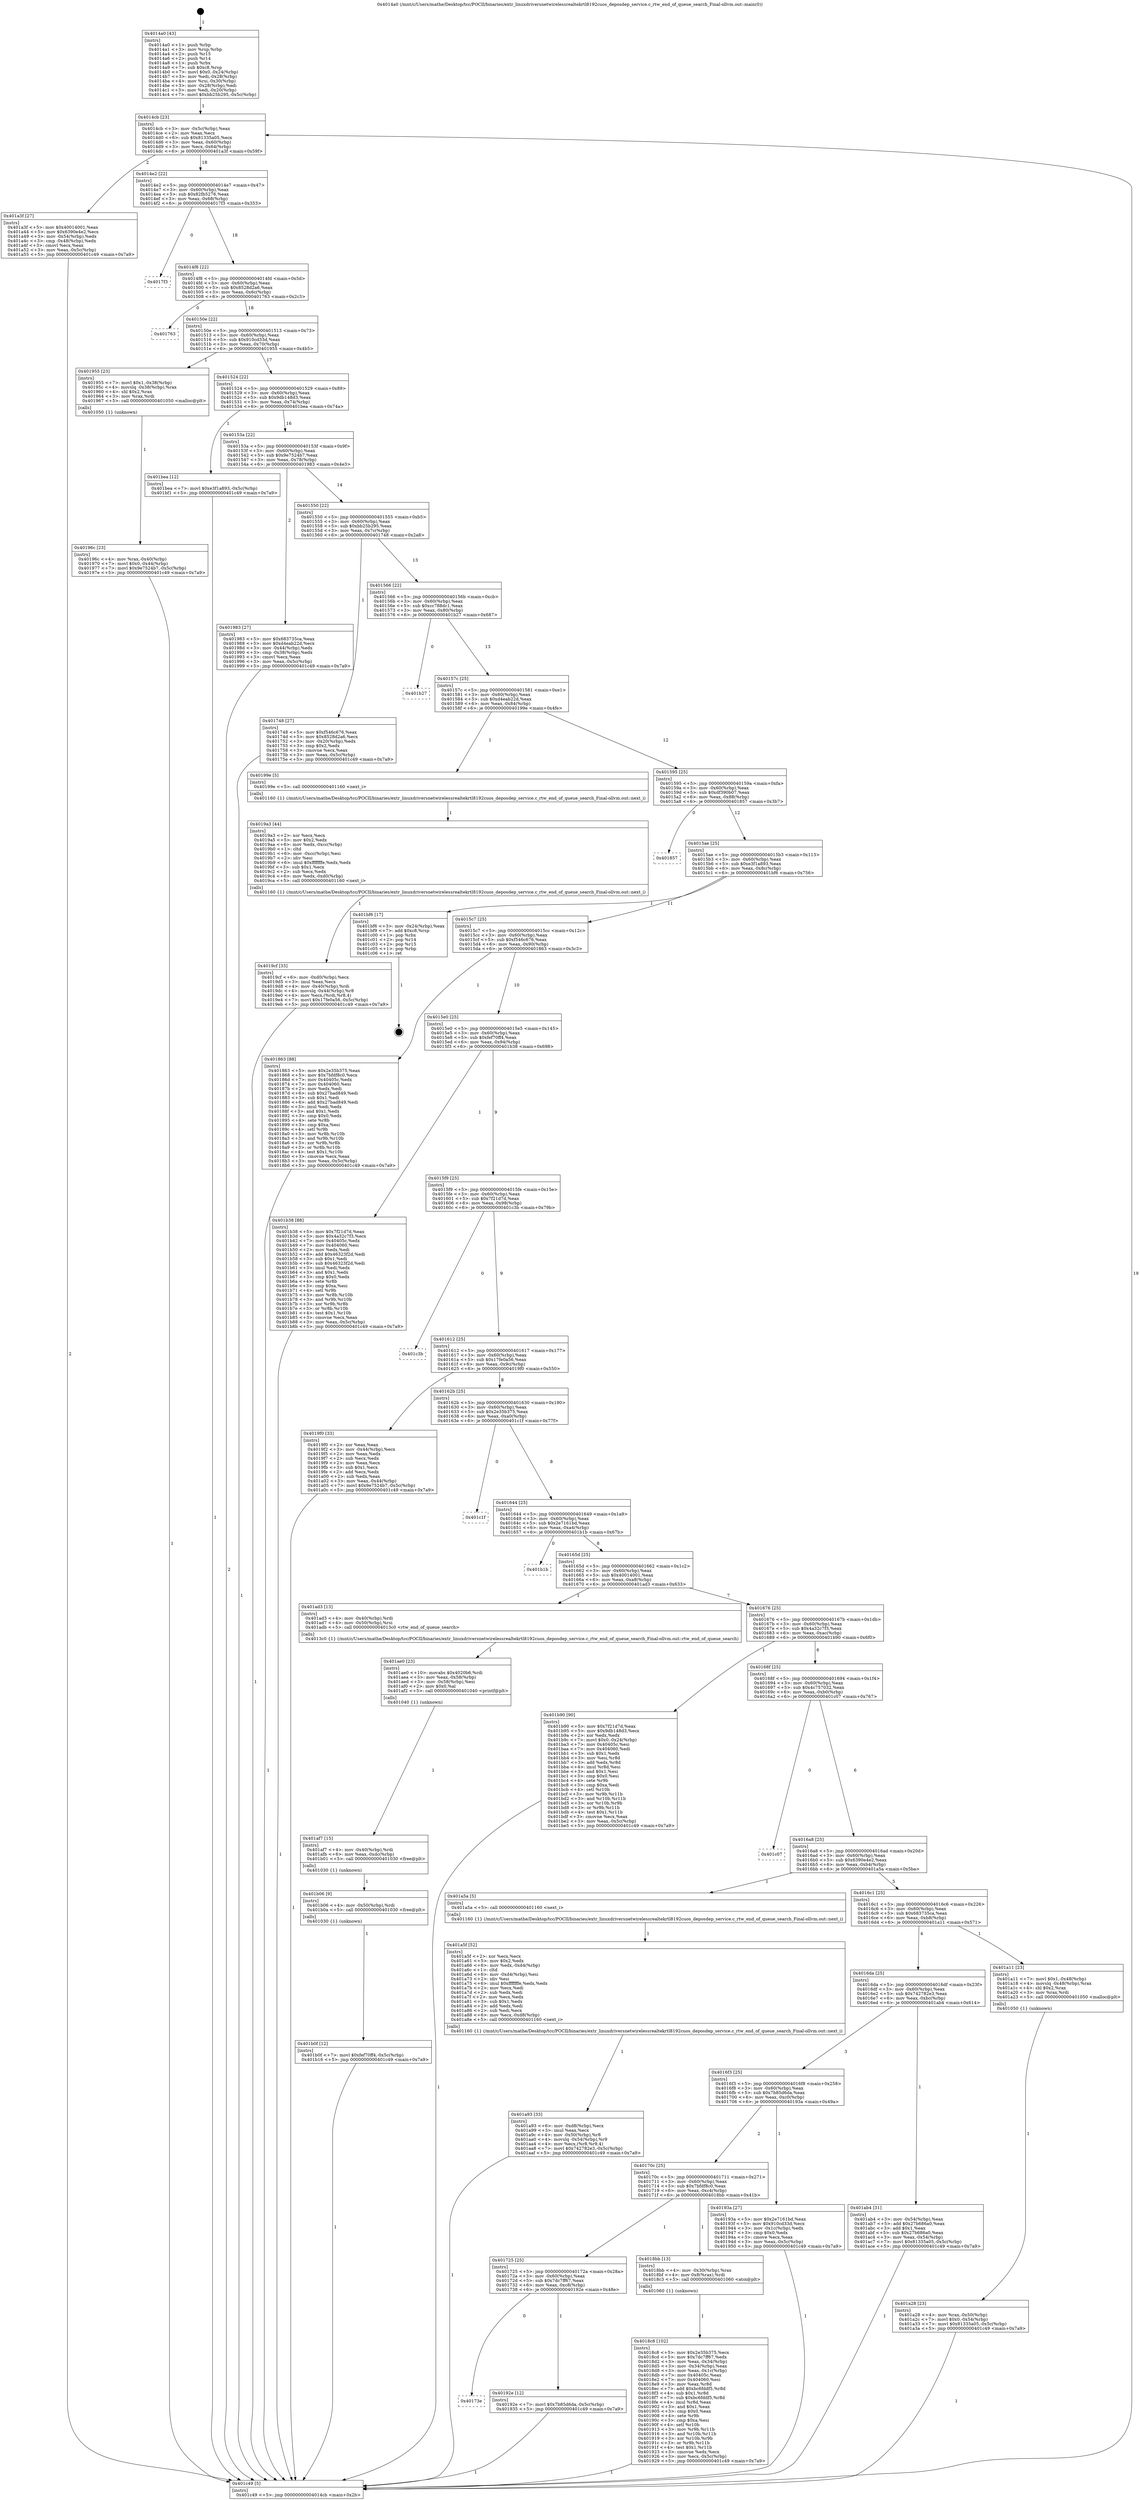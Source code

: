 digraph "0x4014a0" {
  label = "0x4014a0 (/mnt/c/Users/mathe/Desktop/tcc/POCII/binaries/extr_linuxdriversnetwirelessrealtekrtl8192cuos_deposdep_service.c_rtw_end_of_queue_search_Final-ollvm.out::main(0))"
  labelloc = "t"
  node[shape=record]

  Entry [label="",width=0.3,height=0.3,shape=circle,fillcolor=black,style=filled]
  "0x4014cb" [label="{
     0x4014cb [23]\l
     | [instrs]\l
     &nbsp;&nbsp;0x4014cb \<+3\>: mov -0x5c(%rbp),%eax\l
     &nbsp;&nbsp;0x4014ce \<+2\>: mov %eax,%ecx\l
     &nbsp;&nbsp;0x4014d0 \<+6\>: sub $0x81335a05,%ecx\l
     &nbsp;&nbsp;0x4014d6 \<+3\>: mov %eax,-0x60(%rbp)\l
     &nbsp;&nbsp;0x4014d9 \<+3\>: mov %ecx,-0x64(%rbp)\l
     &nbsp;&nbsp;0x4014dc \<+6\>: je 0000000000401a3f \<main+0x59f\>\l
  }"]
  "0x401a3f" [label="{
     0x401a3f [27]\l
     | [instrs]\l
     &nbsp;&nbsp;0x401a3f \<+5\>: mov $0x40014001,%eax\l
     &nbsp;&nbsp;0x401a44 \<+5\>: mov $0x6390e4e2,%ecx\l
     &nbsp;&nbsp;0x401a49 \<+3\>: mov -0x54(%rbp),%edx\l
     &nbsp;&nbsp;0x401a4c \<+3\>: cmp -0x48(%rbp),%edx\l
     &nbsp;&nbsp;0x401a4f \<+3\>: cmovl %ecx,%eax\l
     &nbsp;&nbsp;0x401a52 \<+3\>: mov %eax,-0x5c(%rbp)\l
     &nbsp;&nbsp;0x401a55 \<+5\>: jmp 0000000000401c49 \<main+0x7a9\>\l
  }"]
  "0x4014e2" [label="{
     0x4014e2 [22]\l
     | [instrs]\l
     &nbsp;&nbsp;0x4014e2 \<+5\>: jmp 00000000004014e7 \<main+0x47\>\l
     &nbsp;&nbsp;0x4014e7 \<+3\>: mov -0x60(%rbp),%eax\l
     &nbsp;&nbsp;0x4014ea \<+5\>: sub $0x82fb5276,%eax\l
     &nbsp;&nbsp;0x4014ef \<+3\>: mov %eax,-0x68(%rbp)\l
     &nbsp;&nbsp;0x4014f2 \<+6\>: je 00000000004017f3 \<main+0x353\>\l
  }"]
  Exit [label="",width=0.3,height=0.3,shape=circle,fillcolor=black,style=filled,peripheries=2]
  "0x4017f3" [label="{
     0x4017f3\l
  }", style=dashed]
  "0x4014f8" [label="{
     0x4014f8 [22]\l
     | [instrs]\l
     &nbsp;&nbsp;0x4014f8 \<+5\>: jmp 00000000004014fd \<main+0x5d\>\l
     &nbsp;&nbsp;0x4014fd \<+3\>: mov -0x60(%rbp),%eax\l
     &nbsp;&nbsp;0x401500 \<+5\>: sub $0x8528d2a6,%eax\l
     &nbsp;&nbsp;0x401505 \<+3\>: mov %eax,-0x6c(%rbp)\l
     &nbsp;&nbsp;0x401508 \<+6\>: je 0000000000401763 \<main+0x2c3\>\l
  }"]
  "0x401b0f" [label="{
     0x401b0f [12]\l
     | [instrs]\l
     &nbsp;&nbsp;0x401b0f \<+7\>: movl $0xfef70ff4,-0x5c(%rbp)\l
     &nbsp;&nbsp;0x401b16 \<+5\>: jmp 0000000000401c49 \<main+0x7a9\>\l
  }"]
  "0x401763" [label="{
     0x401763\l
  }", style=dashed]
  "0x40150e" [label="{
     0x40150e [22]\l
     | [instrs]\l
     &nbsp;&nbsp;0x40150e \<+5\>: jmp 0000000000401513 \<main+0x73\>\l
     &nbsp;&nbsp;0x401513 \<+3\>: mov -0x60(%rbp),%eax\l
     &nbsp;&nbsp;0x401516 \<+5\>: sub $0x910cd33d,%eax\l
     &nbsp;&nbsp;0x40151b \<+3\>: mov %eax,-0x70(%rbp)\l
     &nbsp;&nbsp;0x40151e \<+6\>: je 0000000000401955 \<main+0x4b5\>\l
  }"]
  "0x401b06" [label="{
     0x401b06 [9]\l
     | [instrs]\l
     &nbsp;&nbsp;0x401b06 \<+4\>: mov -0x50(%rbp),%rdi\l
     &nbsp;&nbsp;0x401b0a \<+5\>: call 0000000000401030 \<free@plt\>\l
     | [calls]\l
     &nbsp;&nbsp;0x401030 \{1\} (unknown)\l
  }"]
  "0x401955" [label="{
     0x401955 [23]\l
     | [instrs]\l
     &nbsp;&nbsp;0x401955 \<+7\>: movl $0x1,-0x38(%rbp)\l
     &nbsp;&nbsp;0x40195c \<+4\>: movslq -0x38(%rbp),%rax\l
     &nbsp;&nbsp;0x401960 \<+4\>: shl $0x2,%rax\l
     &nbsp;&nbsp;0x401964 \<+3\>: mov %rax,%rdi\l
     &nbsp;&nbsp;0x401967 \<+5\>: call 0000000000401050 \<malloc@plt\>\l
     | [calls]\l
     &nbsp;&nbsp;0x401050 \{1\} (unknown)\l
  }"]
  "0x401524" [label="{
     0x401524 [22]\l
     | [instrs]\l
     &nbsp;&nbsp;0x401524 \<+5\>: jmp 0000000000401529 \<main+0x89\>\l
     &nbsp;&nbsp;0x401529 \<+3\>: mov -0x60(%rbp),%eax\l
     &nbsp;&nbsp;0x40152c \<+5\>: sub $0x9db148d3,%eax\l
     &nbsp;&nbsp;0x401531 \<+3\>: mov %eax,-0x74(%rbp)\l
     &nbsp;&nbsp;0x401534 \<+6\>: je 0000000000401bea \<main+0x74a\>\l
  }"]
  "0x401af7" [label="{
     0x401af7 [15]\l
     | [instrs]\l
     &nbsp;&nbsp;0x401af7 \<+4\>: mov -0x40(%rbp),%rdi\l
     &nbsp;&nbsp;0x401afb \<+6\>: mov %eax,-0xdc(%rbp)\l
     &nbsp;&nbsp;0x401b01 \<+5\>: call 0000000000401030 \<free@plt\>\l
     | [calls]\l
     &nbsp;&nbsp;0x401030 \{1\} (unknown)\l
  }"]
  "0x401bea" [label="{
     0x401bea [12]\l
     | [instrs]\l
     &nbsp;&nbsp;0x401bea \<+7\>: movl $0xe3f1a893,-0x5c(%rbp)\l
     &nbsp;&nbsp;0x401bf1 \<+5\>: jmp 0000000000401c49 \<main+0x7a9\>\l
  }"]
  "0x40153a" [label="{
     0x40153a [22]\l
     | [instrs]\l
     &nbsp;&nbsp;0x40153a \<+5\>: jmp 000000000040153f \<main+0x9f\>\l
     &nbsp;&nbsp;0x40153f \<+3\>: mov -0x60(%rbp),%eax\l
     &nbsp;&nbsp;0x401542 \<+5\>: sub $0x9e7524b7,%eax\l
     &nbsp;&nbsp;0x401547 \<+3\>: mov %eax,-0x78(%rbp)\l
     &nbsp;&nbsp;0x40154a \<+6\>: je 0000000000401983 \<main+0x4e3\>\l
  }"]
  "0x401ae0" [label="{
     0x401ae0 [23]\l
     | [instrs]\l
     &nbsp;&nbsp;0x401ae0 \<+10\>: movabs $0x4020b6,%rdi\l
     &nbsp;&nbsp;0x401aea \<+3\>: mov %eax,-0x58(%rbp)\l
     &nbsp;&nbsp;0x401aed \<+3\>: mov -0x58(%rbp),%esi\l
     &nbsp;&nbsp;0x401af0 \<+2\>: mov $0x0,%al\l
     &nbsp;&nbsp;0x401af2 \<+5\>: call 0000000000401040 \<printf@plt\>\l
     | [calls]\l
     &nbsp;&nbsp;0x401040 \{1\} (unknown)\l
  }"]
  "0x401983" [label="{
     0x401983 [27]\l
     | [instrs]\l
     &nbsp;&nbsp;0x401983 \<+5\>: mov $0x683735ca,%eax\l
     &nbsp;&nbsp;0x401988 \<+5\>: mov $0xd4eab22d,%ecx\l
     &nbsp;&nbsp;0x40198d \<+3\>: mov -0x44(%rbp),%edx\l
     &nbsp;&nbsp;0x401990 \<+3\>: cmp -0x38(%rbp),%edx\l
     &nbsp;&nbsp;0x401993 \<+3\>: cmovl %ecx,%eax\l
     &nbsp;&nbsp;0x401996 \<+3\>: mov %eax,-0x5c(%rbp)\l
     &nbsp;&nbsp;0x401999 \<+5\>: jmp 0000000000401c49 \<main+0x7a9\>\l
  }"]
  "0x401550" [label="{
     0x401550 [22]\l
     | [instrs]\l
     &nbsp;&nbsp;0x401550 \<+5\>: jmp 0000000000401555 \<main+0xb5\>\l
     &nbsp;&nbsp;0x401555 \<+3\>: mov -0x60(%rbp),%eax\l
     &nbsp;&nbsp;0x401558 \<+5\>: sub $0xbb25b295,%eax\l
     &nbsp;&nbsp;0x40155d \<+3\>: mov %eax,-0x7c(%rbp)\l
     &nbsp;&nbsp;0x401560 \<+6\>: je 0000000000401748 \<main+0x2a8\>\l
  }"]
  "0x401a93" [label="{
     0x401a93 [33]\l
     | [instrs]\l
     &nbsp;&nbsp;0x401a93 \<+6\>: mov -0xd8(%rbp),%ecx\l
     &nbsp;&nbsp;0x401a99 \<+3\>: imul %eax,%ecx\l
     &nbsp;&nbsp;0x401a9c \<+4\>: mov -0x50(%rbp),%r8\l
     &nbsp;&nbsp;0x401aa0 \<+4\>: movslq -0x54(%rbp),%r9\l
     &nbsp;&nbsp;0x401aa4 \<+4\>: mov %ecx,(%r8,%r9,4)\l
     &nbsp;&nbsp;0x401aa8 \<+7\>: movl $0x742782e3,-0x5c(%rbp)\l
     &nbsp;&nbsp;0x401aaf \<+5\>: jmp 0000000000401c49 \<main+0x7a9\>\l
  }"]
  "0x401748" [label="{
     0x401748 [27]\l
     | [instrs]\l
     &nbsp;&nbsp;0x401748 \<+5\>: mov $0xf546c676,%eax\l
     &nbsp;&nbsp;0x40174d \<+5\>: mov $0x8528d2a6,%ecx\l
     &nbsp;&nbsp;0x401752 \<+3\>: mov -0x20(%rbp),%edx\l
     &nbsp;&nbsp;0x401755 \<+3\>: cmp $0x2,%edx\l
     &nbsp;&nbsp;0x401758 \<+3\>: cmovne %ecx,%eax\l
     &nbsp;&nbsp;0x40175b \<+3\>: mov %eax,-0x5c(%rbp)\l
     &nbsp;&nbsp;0x40175e \<+5\>: jmp 0000000000401c49 \<main+0x7a9\>\l
  }"]
  "0x401566" [label="{
     0x401566 [22]\l
     | [instrs]\l
     &nbsp;&nbsp;0x401566 \<+5\>: jmp 000000000040156b \<main+0xcb\>\l
     &nbsp;&nbsp;0x40156b \<+3\>: mov -0x60(%rbp),%eax\l
     &nbsp;&nbsp;0x40156e \<+5\>: sub $0xcc788dc1,%eax\l
     &nbsp;&nbsp;0x401573 \<+3\>: mov %eax,-0x80(%rbp)\l
     &nbsp;&nbsp;0x401576 \<+6\>: je 0000000000401b27 \<main+0x687\>\l
  }"]
  "0x401c49" [label="{
     0x401c49 [5]\l
     | [instrs]\l
     &nbsp;&nbsp;0x401c49 \<+5\>: jmp 00000000004014cb \<main+0x2b\>\l
  }"]
  "0x4014a0" [label="{
     0x4014a0 [43]\l
     | [instrs]\l
     &nbsp;&nbsp;0x4014a0 \<+1\>: push %rbp\l
     &nbsp;&nbsp;0x4014a1 \<+3\>: mov %rsp,%rbp\l
     &nbsp;&nbsp;0x4014a4 \<+2\>: push %r15\l
     &nbsp;&nbsp;0x4014a6 \<+2\>: push %r14\l
     &nbsp;&nbsp;0x4014a8 \<+1\>: push %rbx\l
     &nbsp;&nbsp;0x4014a9 \<+7\>: sub $0xc8,%rsp\l
     &nbsp;&nbsp;0x4014b0 \<+7\>: movl $0x0,-0x24(%rbp)\l
     &nbsp;&nbsp;0x4014b7 \<+3\>: mov %edi,-0x28(%rbp)\l
     &nbsp;&nbsp;0x4014ba \<+4\>: mov %rsi,-0x30(%rbp)\l
     &nbsp;&nbsp;0x4014be \<+3\>: mov -0x28(%rbp),%edi\l
     &nbsp;&nbsp;0x4014c1 \<+3\>: mov %edi,-0x20(%rbp)\l
     &nbsp;&nbsp;0x4014c4 \<+7\>: movl $0xbb25b295,-0x5c(%rbp)\l
  }"]
  "0x401a5f" [label="{
     0x401a5f [52]\l
     | [instrs]\l
     &nbsp;&nbsp;0x401a5f \<+2\>: xor %ecx,%ecx\l
     &nbsp;&nbsp;0x401a61 \<+5\>: mov $0x2,%edx\l
     &nbsp;&nbsp;0x401a66 \<+6\>: mov %edx,-0xd4(%rbp)\l
     &nbsp;&nbsp;0x401a6c \<+1\>: cltd\l
     &nbsp;&nbsp;0x401a6d \<+6\>: mov -0xd4(%rbp),%esi\l
     &nbsp;&nbsp;0x401a73 \<+2\>: idiv %esi\l
     &nbsp;&nbsp;0x401a75 \<+6\>: imul $0xfffffffe,%edx,%edx\l
     &nbsp;&nbsp;0x401a7b \<+2\>: mov %ecx,%edi\l
     &nbsp;&nbsp;0x401a7d \<+2\>: sub %edx,%edi\l
     &nbsp;&nbsp;0x401a7f \<+2\>: mov %ecx,%edx\l
     &nbsp;&nbsp;0x401a81 \<+3\>: sub $0x1,%edx\l
     &nbsp;&nbsp;0x401a84 \<+2\>: add %edx,%edi\l
     &nbsp;&nbsp;0x401a86 \<+2\>: sub %edi,%ecx\l
     &nbsp;&nbsp;0x401a88 \<+6\>: mov %ecx,-0xd8(%rbp)\l
     &nbsp;&nbsp;0x401a8e \<+5\>: call 0000000000401160 \<next_i\>\l
     | [calls]\l
     &nbsp;&nbsp;0x401160 \{1\} (/mnt/c/Users/mathe/Desktop/tcc/POCII/binaries/extr_linuxdriversnetwirelessrealtekrtl8192cuos_deposdep_service.c_rtw_end_of_queue_search_Final-ollvm.out::next_i)\l
  }"]
  "0x401b27" [label="{
     0x401b27\l
  }", style=dashed]
  "0x40157c" [label="{
     0x40157c [25]\l
     | [instrs]\l
     &nbsp;&nbsp;0x40157c \<+5\>: jmp 0000000000401581 \<main+0xe1\>\l
     &nbsp;&nbsp;0x401581 \<+3\>: mov -0x60(%rbp),%eax\l
     &nbsp;&nbsp;0x401584 \<+5\>: sub $0xd4eab22d,%eax\l
     &nbsp;&nbsp;0x401589 \<+6\>: mov %eax,-0x84(%rbp)\l
     &nbsp;&nbsp;0x40158f \<+6\>: je 000000000040199e \<main+0x4fe\>\l
  }"]
  "0x401a28" [label="{
     0x401a28 [23]\l
     | [instrs]\l
     &nbsp;&nbsp;0x401a28 \<+4\>: mov %rax,-0x50(%rbp)\l
     &nbsp;&nbsp;0x401a2c \<+7\>: movl $0x0,-0x54(%rbp)\l
     &nbsp;&nbsp;0x401a33 \<+7\>: movl $0x81335a05,-0x5c(%rbp)\l
     &nbsp;&nbsp;0x401a3a \<+5\>: jmp 0000000000401c49 \<main+0x7a9\>\l
  }"]
  "0x40199e" [label="{
     0x40199e [5]\l
     | [instrs]\l
     &nbsp;&nbsp;0x40199e \<+5\>: call 0000000000401160 \<next_i\>\l
     | [calls]\l
     &nbsp;&nbsp;0x401160 \{1\} (/mnt/c/Users/mathe/Desktop/tcc/POCII/binaries/extr_linuxdriversnetwirelessrealtekrtl8192cuos_deposdep_service.c_rtw_end_of_queue_search_Final-ollvm.out::next_i)\l
  }"]
  "0x401595" [label="{
     0x401595 [25]\l
     | [instrs]\l
     &nbsp;&nbsp;0x401595 \<+5\>: jmp 000000000040159a \<main+0xfa\>\l
     &nbsp;&nbsp;0x40159a \<+3\>: mov -0x60(%rbp),%eax\l
     &nbsp;&nbsp;0x40159d \<+5\>: sub $0xdf390b07,%eax\l
     &nbsp;&nbsp;0x4015a2 \<+6\>: mov %eax,-0x88(%rbp)\l
     &nbsp;&nbsp;0x4015a8 \<+6\>: je 0000000000401857 \<main+0x3b7\>\l
  }"]
  "0x4019cf" [label="{
     0x4019cf [33]\l
     | [instrs]\l
     &nbsp;&nbsp;0x4019cf \<+6\>: mov -0xd0(%rbp),%ecx\l
     &nbsp;&nbsp;0x4019d5 \<+3\>: imul %eax,%ecx\l
     &nbsp;&nbsp;0x4019d8 \<+4\>: mov -0x40(%rbp),%rdi\l
     &nbsp;&nbsp;0x4019dc \<+4\>: movslq -0x44(%rbp),%r8\l
     &nbsp;&nbsp;0x4019e0 \<+4\>: mov %ecx,(%rdi,%r8,4)\l
     &nbsp;&nbsp;0x4019e4 \<+7\>: movl $0x17fe0a56,-0x5c(%rbp)\l
     &nbsp;&nbsp;0x4019eb \<+5\>: jmp 0000000000401c49 \<main+0x7a9\>\l
  }"]
  "0x401857" [label="{
     0x401857\l
  }", style=dashed]
  "0x4015ae" [label="{
     0x4015ae [25]\l
     | [instrs]\l
     &nbsp;&nbsp;0x4015ae \<+5\>: jmp 00000000004015b3 \<main+0x113\>\l
     &nbsp;&nbsp;0x4015b3 \<+3\>: mov -0x60(%rbp),%eax\l
     &nbsp;&nbsp;0x4015b6 \<+5\>: sub $0xe3f1a893,%eax\l
     &nbsp;&nbsp;0x4015bb \<+6\>: mov %eax,-0x8c(%rbp)\l
     &nbsp;&nbsp;0x4015c1 \<+6\>: je 0000000000401bf6 \<main+0x756\>\l
  }"]
  "0x4019a3" [label="{
     0x4019a3 [44]\l
     | [instrs]\l
     &nbsp;&nbsp;0x4019a3 \<+2\>: xor %ecx,%ecx\l
     &nbsp;&nbsp;0x4019a5 \<+5\>: mov $0x2,%edx\l
     &nbsp;&nbsp;0x4019aa \<+6\>: mov %edx,-0xcc(%rbp)\l
     &nbsp;&nbsp;0x4019b0 \<+1\>: cltd\l
     &nbsp;&nbsp;0x4019b1 \<+6\>: mov -0xcc(%rbp),%esi\l
     &nbsp;&nbsp;0x4019b7 \<+2\>: idiv %esi\l
     &nbsp;&nbsp;0x4019b9 \<+6\>: imul $0xfffffffe,%edx,%edx\l
     &nbsp;&nbsp;0x4019bf \<+3\>: sub $0x1,%ecx\l
     &nbsp;&nbsp;0x4019c2 \<+2\>: sub %ecx,%edx\l
     &nbsp;&nbsp;0x4019c4 \<+6\>: mov %edx,-0xd0(%rbp)\l
     &nbsp;&nbsp;0x4019ca \<+5\>: call 0000000000401160 \<next_i\>\l
     | [calls]\l
     &nbsp;&nbsp;0x401160 \{1\} (/mnt/c/Users/mathe/Desktop/tcc/POCII/binaries/extr_linuxdriversnetwirelessrealtekrtl8192cuos_deposdep_service.c_rtw_end_of_queue_search_Final-ollvm.out::next_i)\l
  }"]
  "0x401bf6" [label="{
     0x401bf6 [17]\l
     | [instrs]\l
     &nbsp;&nbsp;0x401bf6 \<+3\>: mov -0x24(%rbp),%eax\l
     &nbsp;&nbsp;0x401bf9 \<+7\>: add $0xc8,%rsp\l
     &nbsp;&nbsp;0x401c00 \<+1\>: pop %rbx\l
     &nbsp;&nbsp;0x401c01 \<+2\>: pop %r14\l
     &nbsp;&nbsp;0x401c03 \<+2\>: pop %r15\l
     &nbsp;&nbsp;0x401c05 \<+1\>: pop %rbp\l
     &nbsp;&nbsp;0x401c06 \<+1\>: ret\l
  }"]
  "0x4015c7" [label="{
     0x4015c7 [25]\l
     | [instrs]\l
     &nbsp;&nbsp;0x4015c7 \<+5\>: jmp 00000000004015cc \<main+0x12c\>\l
     &nbsp;&nbsp;0x4015cc \<+3\>: mov -0x60(%rbp),%eax\l
     &nbsp;&nbsp;0x4015cf \<+5\>: sub $0xf546c676,%eax\l
     &nbsp;&nbsp;0x4015d4 \<+6\>: mov %eax,-0x90(%rbp)\l
     &nbsp;&nbsp;0x4015da \<+6\>: je 0000000000401863 \<main+0x3c3\>\l
  }"]
  "0x40196c" [label="{
     0x40196c [23]\l
     | [instrs]\l
     &nbsp;&nbsp;0x40196c \<+4\>: mov %rax,-0x40(%rbp)\l
     &nbsp;&nbsp;0x401970 \<+7\>: movl $0x0,-0x44(%rbp)\l
     &nbsp;&nbsp;0x401977 \<+7\>: movl $0x9e7524b7,-0x5c(%rbp)\l
     &nbsp;&nbsp;0x40197e \<+5\>: jmp 0000000000401c49 \<main+0x7a9\>\l
  }"]
  "0x401863" [label="{
     0x401863 [88]\l
     | [instrs]\l
     &nbsp;&nbsp;0x401863 \<+5\>: mov $0x2e35b375,%eax\l
     &nbsp;&nbsp;0x401868 \<+5\>: mov $0x7bfdf8c0,%ecx\l
     &nbsp;&nbsp;0x40186d \<+7\>: mov 0x40405c,%edx\l
     &nbsp;&nbsp;0x401874 \<+7\>: mov 0x404060,%esi\l
     &nbsp;&nbsp;0x40187b \<+2\>: mov %edx,%edi\l
     &nbsp;&nbsp;0x40187d \<+6\>: sub $0x27bad849,%edi\l
     &nbsp;&nbsp;0x401883 \<+3\>: sub $0x1,%edi\l
     &nbsp;&nbsp;0x401886 \<+6\>: add $0x27bad849,%edi\l
     &nbsp;&nbsp;0x40188c \<+3\>: imul %edi,%edx\l
     &nbsp;&nbsp;0x40188f \<+3\>: and $0x1,%edx\l
     &nbsp;&nbsp;0x401892 \<+3\>: cmp $0x0,%edx\l
     &nbsp;&nbsp;0x401895 \<+4\>: sete %r8b\l
     &nbsp;&nbsp;0x401899 \<+3\>: cmp $0xa,%esi\l
     &nbsp;&nbsp;0x40189c \<+4\>: setl %r9b\l
     &nbsp;&nbsp;0x4018a0 \<+3\>: mov %r8b,%r10b\l
     &nbsp;&nbsp;0x4018a3 \<+3\>: and %r9b,%r10b\l
     &nbsp;&nbsp;0x4018a6 \<+3\>: xor %r9b,%r8b\l
     &nbsp;&nbsp;0x4018a9 \<+3\>: or %r8b,%r10b\l
     &nbsp;&nbsp;0x4018ac \<+4\>: test $0x1,%r10b\l
     &nbsp;&nbsp;0x4018b0 \<+3\>: cmovne %ecx,%eax\l
     &nbsp;&nbsp;0x4018b3 \<+3\>: mov %eax,-0x5c(%rbp)\l
     &nbsp;&nbsp;0x4018b6 \<+5\>: jmp 0000000000401c49 \<main+0x7a9\>\l
  }"]
  "0x4015e0" [label="{
     0x4015e0 [25]\l
     | [instrs]\l
     &nbsp;&nbsp;0x4015e0 \<+5\>: jmp 00000000004015e5 \<main+0x145\>\l
     &nbsp;&nbsp;0x4015e5 \<+3\>: mov -0x60(%rbp),%eax\l
     &nbsp;&nbsp;0x4015e8 \<+5\>: sub $0xfef70ff4,%eax\l
     &nbsp;&nbsp;0x4015ed \<+6\>: mov %eax,-0x94(%rbp)\l
     &nbsp;&nbsp;0x4015f3 \<+6\>: je 0000000000401b38 \<main+0x698\>\l
  }"]
  "0x40173e" [label="{
     0x40173e\l
  }", style=dashed]
  "0x401b38" [label="{
     0x401b38 [88]\l
     | [instrs]\l
     &nbsp;&nbsp;0x401b38 \<+5\>: mov $0x7f21d7d,%eax\l
     &nbsp;&nbsp;0x401b3d \<+5\>: mov $0x4a32c7f3,%ecx\l
     &nbsp;&nbsp;0x401b42 \<+7\>: mov 0x40405c,%edx\l
     &nbsp;&nbsp;0x401b49 \<+7\>: mov 0x404060,%esi\l
     &nbsp;&nbsp;0x401b50 \<+2\>: mov %edx,%edi\l
     &nbsp;&nbsp;0x401b52 \<+6\>: add $0x46323f2d,%edi\l
     &nbsp;&nbsp;0x401b58 \<+3\>: sub $0x1,%edi\l
     &nbsp;&nbsp;0x401b5b \<+6\>: sub $0x46323f2d,%edi\l
     &nbsp;&nbsp;0x401b61 \<+3\>: imul %edi,%edx\l
     &nbsp;&nbsp;0x401b64 \<+3\>: and $0x1,%edx\l
     &nbsp;&nbsp;0x401b67 \<+3\>: cmp $0x0,%edx\l
     &nbsp;&nbsp;0x401b6a \<+4\>: sete %r8b\l
     &nbsp;&nbsp;0x401b6e \<+3\>: cmp $0xa,%esi\l
     &nbsp;&nbsp;0x401b71 \<+4\>: setl %r9b\l
     &nbsp;&nbsp;0x401b75 \<+3\>: mov %r8b,%r10b\l
     &nbsp;&nbsp;0x401b78 \<+3\>: and %r9b,%r10b\l
     &nbsp;&nbsp;0x401b7b \<+3\>: xor %r9b,%r8b\l
     &nbsp;&nbsp;0x401b7e \<+3\>: or %r8b,%r10b\l
     &nbsp;&nbsp;0x401b81 \<+4\>: test $0x1,%r10b\l
     &nbsp;&nbsp;0x401b85 \<+3\>: cmovne %ecx,%eax\l
     &nbsp;&nbsp;0x401b88 \<+3\>: mov %eax,-0x5c(%rbp)\l
     &nbsp;&nbsp;0x401b8b \<+5\>: jmp 0000000000401c49 \<main+0x7a9\>\l
  }"]
  "0x4015f9" [label="{
     0x4015f9 [25]\l
     | [instrs]\l
     &nbsp;&nbsp;0x4015f9 \<+5\>: jmp 00000000004015fe \<main+0x15e\>\l
     &nbsp;&nbsp;0x4015fe \<+3\>: mov -0x60(%rbp),%eax\l
     &nbsp;&nbsp;0x401601 \<+5\>: sub $0x7f21d7d,%eax\l
     &nbsp;&nbsp;0x401606 \<+6\>: mov %eax,-0x98(%rbp)\l
     &nbsp;&nbsp;0x40160c \<+6\>: je 0000000000401c3b \<main+0x79b\>\l
  }"]
  "0x40192e" [label="{
     0x40192e [12]\l
     | [instrs]\l
     &nbsp;&nbsp;0x40192e \<+7\>: movl $0x7b85d6da,-0x5c(%rbp)\l
     &nbsp;&nbsp;0x401935 \<+5\>: jmp 0000000000401c49 \<main+0x7a9\>\l
  }"]
  "0x401c3b" [label="{
     0x401c3b\l
  }", style=dashed]
  "0x401612" [label="{
     0x401612 [25]\l
     | [instrs]\l
     &nbsp;&nbsp;0x401612 \<+5\>: jmp 0000000000401617 \<main+0x177\>\l
     &nbsp;&nbsp;0x401617 \<+3\>: mov -0x60(%rbp),%eax\l
     &nbsp;&nbsp;0x40161a \<+5\>: sub $0x17fe0a56,%eax\l
     &nbsp;&nbsp;0x40161f \<+6\>: mov %eax,-0x9c(%rbp)\l
     &nbsp;&nbsp;0x401625 \<+6\>: je 00000000004019f0 \<main+0x550\>\l
  }"]
  "0x4018c8" [label="{
     0x4018c8 [102]\l
     | [instrs]\l
     &nbsp;&nbsp;0x4018c8 \<+5\>: mov $0x2e35b375,%ecx\l
     &nbsp;&nbsp;0x4018cd \<+5\>: mov $0x7dc7ff67,%edx\l
     &nbsp;&nbsp;0x4018d2 \<+3\>: mov %eax,-0x34(%rbp)\l
     &nbsp;&nbsp;0x4018d5 \<+3\>: mov -0x34(%rbp),%eax\l
     &nbsp;&nbsp;0x4018d8 \<+3\>: mov %eax,-0x1c(%rbp)\l
     &nbsp;&nbsp;0x4018db \<+7\>: mov 0x40405c,%eax\l
     &nbsp;&nbsp;0x4018e2 \<+7\>: mov 0x404060,%esi\l
     &nbsp;&nbsp;0x4018e9 \<+3\>: mov %eax,%r8d\l
     &nbsp;&nbsp;0x4018ec \<+7\>: add $0xbc6fddf5,%r8d\l
     &nbsp;&nbsp;0x4018f3 \<+4\>: sub $0x1,%r8d\l
     &nbsp;&nbsp;0x4018f7 \<+7\>: sub $0xbc6fddf5,%r8d\l
     &nbsp;&nbsp;0x4018fe \<+4\>: imul %r8d,%eax\l
     &nbsp;&nbsp;0x401902 \<+3\>: and $0x1,%eax\l
     &nbsp;&nbsp;0x401905 \<+3\>: cmp $0x0,%eax\l
     &nbsp;&nbsp;0x401908 \<+4\>: sete %r9b\l
     &nbsp;&nbsp;0x40190c \<+3\>: cmp $0xa,%esi\l
     &nbsp;&nbsp;0x40190f \<+4\>: setl %r10b\l
     &nbsp;&nbsp;0x401913 \<+3\>: mov %r9b,%r11b\l
     &nbsp;&nbsp;0x401916 \<+3\>: and %r10b,%r11b\l
     &nbsp;&nbsp;0x401919 \<+3\>: xor %r10b,%r9b\l
     &nbsp;&nbsp;0x40191c \<+3\>: or %r9b,%r11b\l
     &nbsp;&nbsp;0x40191f \<+4\>: test $0x1,%r11b\l
     &nbsp;&nbsp;0x401923 \<+3\>: cmovne %edx,%ecx\l
     &nbsp;&nbsp;0x401926 \<+3\>: mov %ecx,-0x5c(%rbp)\l
     &nbsp;&nbsp;0x401929 \<+5\>: jmp 0000000000401c49 \<main+0x7a9\>\l
  }"]
  "0x4019f0" [label="{
     0x4019f0 [33]\l
     | [instrs]\l
     &nbsp;&nbsp;0x4019f0 \<+2\>: xor %eax,%eax\l
     &nbsp;&nbsp;0x4019f2 \<+3\>: mov -0x44(%rbp),%ecx\l
     &nbsp;&nbsp;0x4019f5 \<+2\>: mov %eax,%edx\l
     &nbsp;&nbsp;0x4019f7 \<+2\>: sub %ecx,%edx\l
     &nbsp;&nbsp;0x4019f9 \<+2\>: mov %eax,%ecx\l
     &nbsp;&nbsp;0x4019fb \<+3\>: sub $0x1,%ecx\l
     &nbsp;&nbsp;0x4019fe \<+2\>: add %ecx,%edx\l
     &nbsp;&nbsp;0x401a00 \<+2\>: sub %edx,%eax\l
     &nbsp;&nbsp;0x401a02 \<+3\>: mov %eax,-0x44(%rbp)\l
     &nbsp;&nbsp;0x401a05 \<+7\>: movl $0x9e7524b7,-0x5c(%rbp)\l
     &nbsp;&nbsp;0x401a0c \<+5\>: jmp 0000000000401c49 \<main+0x7a9\>\l
  }"]
  "0x40162b" [label="{
     0x40162b [25]\l
     | [instrs]\l
     &nbsp;&nbsp;0x40162b \<+5\>: jmp 0000000000401630 \<main+0x190\>\l
     &nbsp;&nbsp;0x401630 \<+3\>: mov -0x60(%rbp),%eax\l
     &nbsp;&nbsp;0x401633 \<+5\>: sub $0x2e35b375,%eax\l
     &nbsp;&nbsp;0x401638 \<+6\>: mov %eax,-0xa0(%rbp)\l
     &nbsp;&nbsp;0x40163e \<+6\>: je 0000000000401c1f \<main+0x77f\>\l
  }"]
  "0x401725" [label="{
     0x401725 [25]\l
     | [instrs]\l
     &nbsp;&nbsp;0x401725 \<+5\>: jmp 000000000040172a \<main+0x28a\>\l
     &nbsp;&nbsp;0x40172a \<+3\>: mov -0x60(%rbp),%eax\l
     &nbsp;&nbsp;0x40172d \<+5\>: sub $0x7dc7ff67,%eax\l
     &nbsp;&nbsp;0x401732 \<+6\>: mov %eax,-0xc8(%rbp)\l
     &nbsp;&nbsp;0x401738 \<+6\>: je 000000000040192e \<main+0x48e\>\l
  }"]
  "0x401c1f" [label="{
     0x401c1f\l
  }", style=dashed]
  "0x401644" [label="{
     0x401644 [25]\l
     | [instrs]\l
     &nbsp;&nbsp;0x401644 \<+5\>: jmp 0000000000401649 \<main+0x1a9\>\l
     &nbsp;&nbsp;0x401649 \<+3\>: mov -0x60(%rbp),%eax\l
     &nbsp;&nbsp;0x40164c \<+5\>: sub $0x2e7161bd,%eax\l
     &nbsp;&nbsp;0x401651 \<+6\>: mov %eax,-0xa4(%rbp)\l
     &nbsp;&nbsp;0x401657 \<+6\>: je 0000000000401b1b \<main+0x67b\>\l
  }"]
  "0x4018bb" [label="{
     0x4018bb [13]\l
     | [instrs]\l
     &nbsp;&nbsp;0x4018bb \<+4\>: mov -0x30(%rbp),%rax\l
     &nbsp;&nbsp;0x4018bf \<+4\>: mov 0x8(%rax),%rdi\l
     &nbsp;&nbsp;0x4018c3 \<+5\>: call 0000000000401060 \<atoi@plt\>\l
     | [calls]\l
     &nbsp;&nbsp;0x401060 \{1\} (unknown)\l
  }"]
  "0x401b1b" [label="{
     0x401b1b\l
  }", style=dashed]
  "0x40165d" [label="{
     0x40165d [25]\l
     | [instrs]\l
     &nbsp;&nbsp;0x40165d \<+5\>: jmp 0000000000401662 \<main+0x1c2\>\l
     &nbsp;&nbsp;0x401662 \<+3\>: mov -0x60(%rbp),%eax\l
     &nbsp;&nbsp;0x401665 \<+5\>: sub $0x40014001,%eax\l
     &nbsp;&nbsp;0x40166a \<+6\>: mov %eax,-0xa8(%rbp)\l
     &nbsp;&nbsp;0x401670 \<+6\>: je 0000000000401ad3 \<main+0x633\>\l
  }"]
  "0x40170c" [label="{
     0x40170c [25]\l
     | [instrs]\l
     &nbsp;&nbsp;0x40170c \<+5\>: jmp 0000000000401711 \<main+0x271\>\l
     &nbsp;&nbsp;0x401711 \<+3\>: mov -0x60(%rbp),%eax\l
     &nbsp;&nbsp;0x401714 \<+5\>: sub $0x7bfdf8c0,%eax\l
     &nbsp;&nbsp;0x401719 \<+6\>: mov %eax,-0xc4(%rbp)\l
     &nbsp;&nbsp;0x40171f \<+6\>: je 00000000004018bb \<main+0x41b\>\l
  }"]
  "0x401ad3" [label="{
     0x401ad3 [13]\l
     | [instrs]\l
     &nbsp;&nbsp;0x401ad3 \<+4\>: mov -0x40(%rbp),%rdi\l
     &nbsp;&nbsp;0x401ad7 \<+4\>: mov -0x50(%rbp),%rsi\l
     &nbsp;&nbsp;0x401adb \<+5\>: call 00000000004013c0 \<rtw_end_of_queue_search\>\l
     | [calls]\l
     &nbsp;&nbsp;0x4013c0 \{1\} (/mnt/c/Users/mathe/Desktop/tcc/POCII/binaries/extr_linuxdriversnetwirelessrealtekrtl8192cuos_deposdep_service.c_rtw_end_of_queue_search_Final-ollvm.out::rtw_end_of_queue_search)\l
  }"]
  "0x401676" [label="{
     0x401676 [25]\l
     | [instrs]\l
     &nbsp;&nbsp;0x401676 \<+5\>: jmp 000000000040167b \<main+0x1db\>\l
     &nbsp;&nbsp;0x40167b \<+3\>: mov -0x60(%rbp),%eax\l
     &nbsp;&nbsp;0x40167e \<+5\>: sub $0x4a32c7f3,%eax\l
     &nbsp;&nbsp;0x401683 \<+6\>: mov %eax,-0xac(%rbp)\l
     &nbsp;&nbsp;0x401689 \<+6\>: je 0000000000401b90 \<main+0x6f0\>\l
  }"]
  "0x40193a" [label="{
     0x40193a [27]\l
     | [instrs]\l
     &nbsp;&nbsp;0x40193a \<+5\>: mov $0x2e7161bd,%eax\l
     &nbsp;&nbsp;0x40193f \<+5\>: mov $0x910cd33d,%ecx\l
     &nbsp;&nbsp;0x401944 \<+3\>: mov -0x1c(%rbp),%edx\l
     &nbsp;&nbsp;0x401947 \<+3\>: cmp $0x0,%edx\l
     &nbsp;&nbsp;0x40194a \<+3\>: cmove %ecx,%eax\l
     &nbsp;&nbsp;0x40194d \<+3\>: mov %eax,-0x5c(%rbp)\l
     &nbsp;&nbsp;0x401950 \<+5\>: jmp 0000000000401c49 \<main+0x7a9\>\l
  }"]
  "0x401b90" [label="{
     0x401b90 [90]\l
     | [instrs]\l
     &nbsp;&nbsp;0x401b90 \<+5\>: mov $0x7f21d7d,%eax\l
     &nbsp;&nbsp;0x401b95 \<+5\>: mov $0x9db148d3,%ecx\l
     &nbsp;&nbsp;0x401b9a \<+2\>: xor %edx,%edx\l
     &nbsp;&nbsp;0x401b9c \<+7\>: movl $0x0,-0x24(%rbp)\l
     &nbsp;&nbsp;0x401ba3 \<+7\>: mov 0x40405c,%esi\l
     &nbsp;&nbsp;0x401baa \<+7\>: mov 0x404060,%edi\l
     &nbsp;&nbsp;0x401bb1 \<+3\>: sub $0x1,%edx\l
     &nbsp;&nbsp;0x401bb4 \<+3\>: mov %esi,%r8d\l
     &nbsp;&nbsp;0x401bb7 \<+3\>: add %edx,%r8d\l
     &nbsp;&nbsp;0x401bba \<+4\>: imul %r8d,%esi\l
     &nbsp;&nbsp;0x401bbe \<+3\>: and $0x1,%esi\l
     &nbsp;&nbsp;0x401bc1 \<+3\>: cmp $0x0,%esi\l
     &nbsp;&nbsp;0x401bc4 \<+4\>: sete %r9b\l
     &nbsp;&nbsp;0x401bc8 \<+3\>: cmp $0xa,%edi\l
     &nbsp;&nbsp;0x401bcb \<+4\>: setl %r10b\l
     &nbsp;&nbsp;0x401bcf \<+3\>: mov %r9b,%r11b\l
     &nbsp;&nbsp;0x401bd2 \<+3\>: and %r10b,%r11b\l
     &nbsp;&nbsp;0x401bd5 \<+3\>: xor %r10b,%r9b\l
     &nbsp;&nbsp;0x401bd8 \<+3\>: or %r9b,%r11b\l
     &nbsp;&nbsp;0x401bdb \<+4\>: test $0x1,%r11b\l
     &nbsp;&nbsp;0x401bdf \<+3\>: cmovne %ecx,%eax\l
     &nbsp;&nbsp;0x401be2 \<+3\>: mov %eax,-0x5c(%rbp)\l
     &nbsp;&nbsp;0x401be5 \<+5\>: jmp 0000000000401c49 \<main+0x7a9\>\l
  }"]
  "0x40168f" [label="{
     0x40168f [25]\l
     | [instrs]\l
     &nbsp;&nbsp;0x40168f \<+5\>: jmp 0000000000401694 \<main+0x1f4\>\l
     &nbsp;&nbsp;0x401694 \<+3\>: mov -0x60(%rbp),%eax\l
     &nbsp;&nbsp;0x401697 \<+5\>: sub $0x4c757032,%eax\l
     &nbsp;&nbsp;0x40169c \<+6\>: mov %eax,-0xb0(%rbp)\l
     &nbsp;&nbsp;0x4016a2 \<+6\>: je 0000000000401c07 \<main+0x767\>\l
  }"]
  "0x4016f3" [label="{
     0x4016f3 [25]\l
     | [instrs]\l
     &nbsp;&nbsp;0x4016f3 \<+5\>: jmp 00000000004016f8 \<main+0x258\>\l
     &nbsp;&nbsp;0x4016f8 \<+3\>: mov -0x60(%rbp),%eax\l
     &nbsp;&nbsp;0x4016fb \<+5\>: sub $0x7b85d6da,%eax\l
     &nbsp;&nbsp;0x401700 \<+6\>: mov %eax,-0xc0(%rbp)\l
     &nbsp;&nbsp;0x401706 \<+6\>: je 000000000040193a \<main+0x49a\>\l
  }"]
  "0x401c07" [label="{
     0x401c07\l
  }", style=dashed]
  "0x4016a8" [label="{
     0x4016a8 [25]\l
     | [instrs]\l
     &nbsp;&nbsp;0x4016a8 \<+5\>: jmp 00000000004016ad \<main+0x20d\>\l
     &nbsp;&nbsp;0x4016ad \<+3\>: mov -0x60(%rbp),%eax\l
     &nbsp;&nbsp;0x4016b0 \<+5\>: sub $0x6390e4e2,%eax\l
     &nbsp;&nbsp;0x4016b5 \<+6\>: mov %eax,-0xb4(%rbp)\l
     &nbsp;&nbsp;0x4016bb \<+6\>: je 0000000000401a5a \<main+0x5ba\>\l
  }"]
  "0x401ab4" [label="{
     0x401ab4 [31]\l
     | [instrs]\l
     &nbsp;&nbsp;0x401ab4 \<+3\>: mov -0x54(%rbp),%eax\l
     &nbsp;&nbsp;0x401ab7 \<+5\>: add $0x27b686a0,%eax\l
     &nbsp;&nbsp;0x401abc \<+3\>: add $0x1,%eax\l
     &nbsp;&nbsp;0x401abf \<+5\>: sub $0x27b686a0,%eax\l
     &nbsp;&nbsp;0x401ac4 \<+3\>: mov %eax,-0x54(%rbp)\l
     &nbsp;&nbsp;0x401ac7 \<+7\>: movl $0x81335a05,-0x5c(%rbp)\l
     &nbsp;&nbsp;0x401ace \<+5\>: jmp 0000000000401c49 \<main+0x7a9\>\l
  }"]
  "0x401a5a" [label="{
     0x401a5a [5]\l
     | [instrs]\l
     &nbsp;&nbsp;0x401a5a \<+5\>: call 0000000000401160 \<next_i\>\l
     | [calls]\l
     &nbsp;&nbsp;0x401160 \{1\} (/mnt/c/Users/mathe/Desktop/tcc/POCII/binaries/extr_linuxdriversnetwirelessrealtekrtl8192cuos_deposdep_service.c_rtw_end_of_queue_search_Final-ollvm.out::next_i)\l
  }"]
  "0x4016c1" [label="{
     0x4016c1 [25]\l
     | [instrs]\l
     &nbsp;&nbsp;0x4016c1 \<+5\>: jmp 00000000004016c6 \<main+0x226\>\l
     &nbsp;&nbsp;0x4016c6 \<+3\>: mov -0x60(%rbp),%eax\l
     &nbsp;&nbsp;0x4016c9 \<+5\>: sub $0x683735ca,%eax\l
     &nbsp;&nbsp;0x4016ce \<+6\>: mov %eax,-0xb8(%rbp)\l
     &nbsp;&nbsp;0x4016d4 \<+6\>: je 0000000000401a11 \<main+0x571\>\l
  }"]
  "0x4016da" [label="{
     0x4016da [25]\l
     | [instrs]\l
     &nbsp;&nbsp;0x4016da \<+5\>: jmp 00000000004016df \<main+0x23f\>\l
     &nbsp;&nbsp;0x4016df \<+3\>: mov -0x60(%rbp),%eax\l
     &nbsp;&nbsp;0x4016e2 \<+5\>: sub $0x742782e3,%eax\l
     &nbsp;&nbsp;0x4016e7 \<+6\>: mov %eax,-0xbc(%rbp)\l
     &nbsp;&nbsp;0x4016ed \<+6\>: je 0000000000401ab4 \<main+0x614\>\l
  }"]
  "0x401a11" [label="{
     0x401a11 [23]\l
     | [instrs]\l
     &nbsp;&nbsp;0x401a11 \<+7\>: movl $0x1,-0x48(%rbp)\l
     &nbsp;&nbsp;0x401a18 \<+4\>: movslq -0x48(%rbp),%rax\l
     &nbsp;&nbsp;0x401a1c \<+4\>: shl $0x2,%rax\l
     &nbsp;&nbsp;0x401a20 \<+3\>: mov %rax,%rdi\l
     &nbsp;&nbsp;0x401a23 \<+5\>: call 0000000000401050 \<malloc@plt\>\l
     | [calls]\l
     &nbsp;&nbsp;0x401050 \{1\} (unknown)\l
  }"]
  Entry -> "0x4014a0" [label=" 1"]
  "0x4014cb" -> "0x401a3f" [label=" 2"]
  "0x4014cb" -> "0x4014e2" [label=" 18"]
  "0x401bf6" -> Exit [label=" 1"]
  "0x4014e2" -> "0x4017f3" [label=" 0"]
  "0x4014e2" -> "0x4014f8" [label=" 18"]
  "0x401bea" -> "0x401c49" [label=" 1"]
  "0x4014f8" -> "0x401763" [label=" 0"]
  "0x4014f8" -> "0x40150e" [label=" 18"]
  "0x401b90" -> "0x401c49" [label=" 1"]
  "0x40150e" -> "0x401955" [label=" 1"]
  "0x40150e" -> "0x401524" [label=" 17"]
  "0x401b38" -> "0x401c49" [label=" 1"]
  "0x401524" -> "0x401bea" [label=" 1"]
  "0x401524" -> "0x40153a" [label=" 16"]
  "0x401b0f" -> "0x401c49" [label=" 1"]
  "0x40153a" -> "0x401983" [label=" 2"]
  "0x40153a" -> "0x401550" [label=" 14"]
  "0x401b06" -> "0x401b0f" [label=" 1"]
  "0x401550" -> "0x401748" [label=" 1"]
  "0x401550" -> "0x401566" [label=" 13"]
  "0x401748" -> "0x401c49" [label=" 1"]
  "0x4014a0" -> "0x4014cb" [label=" 1"]
  "0x401c49" -> "0x4014cb" [label=" 19"]
  "0x401af7" -> "0x401b06" [label=" 1"]
  "0x401566" -> "0x401b27" [label=" 0"]
  "0x401566" -> "0x40157c" [label=" 13"]
  "0x401ae0" -> "0x401af7" [label=" 1"]
  "0x40157c" -> "0x40199e" [label=" 1"]
  "0x40157c" -> "0x401595" [label=" 12"]
  "0x401ad3" -> "0x401ae0" [label=" 1"]
  "0x401595" -> "0x401857" [label=" 0"]
  "0x401595" -> "0x4015ae" [label=" 12"]
  "0x401ab4" -> "0x401c49" [label=" 1"]
  "0x4015ae" -> "0x401bf6" [label=" 1"]
  "0x4015ae" -> "0x4015c7" [label=" 11"]
  "0x401a93" -> "0x401c49" [label=" 1"]
  "0x4015c7" -> "0x401863" [label=" 1"]
  "0x4015c7" -> "0x4015e0" [label=" 10"]
  "0x401863" -> "0x401c49" [label=" 1"]
  "0x401a5f" -> "0x401a93" [label=" 1"]
  "0x4015e0" -> "0x401b38" [label=" 1"]
  "0x4015e0" -> "0x4015f9" [label=" 9"]
  "0x401a5a" -> "0x401a5f" [label=" 1"]
  "0x4015f9" -> "0x401c3b" [label=" 0"]
  "0x4015f9" -> "0x401612" [label=" 9"]
  "0x401a3f" -> "0x401c49" [label=" 2"]
  "0x401612" -> "0x4019f0" [label=" 1"]
  "0x401612" -> "0x40162b" [label=" 8"]
  "0x401a11" -> "0x401a28" [label=" 1"]
  "0x40162b" -> "0x401c1f" [label=" 0"]
  "0x40162b" -> "0x401644" [label=" 8"]
  "0x4019f0" -> "0x401c49" [label=" 1"]
  "0x401644" -> "0x401b1b" [label=" 0"]
  "0x401644" -> "0x40165d" [label=" 8"]
  "0x4019cf" -> "0x401c49" [label=" 1"]
  "0x40165d" -> "0x401ad3" [label=" 1"]
  "0x40165d" -> "0x401676" [label=" 7"]
  "0x40199e" -> "0x4019a3" [label=" 1"]
  "0x401676" -> "0x401b90" [label=" 1"]
  "0x401676" -> "0x40168f" [label=" 6"]
  "0x401983" -> "0x401c49" [label=" 2"]
  "0x40168f" -> "0x401c07" [label=" 0"]
  "0x40168f" -> "0x4016a8" [label=" 6"]
  "0x401955" -> "0x40196c" [label=" 1"]
  "0x4016a8" -> "0x401a5a" [label=" 1"]
  "0x4016a8" -> "0x4016c1" [label=" 5"]
  "0x40193a" -> "0x401c49" [label=" 1"]
  "0x4016c1" -> "0x401a11" [label=" 1"]
  "0x4016c1" -> "0x4016da" [label=" 4"]
  "0x40192e" -> "0x401c49" [label=" 1"]
  "0x4016da" -> "0x401ab4" [label=" 1"]
  "0x4016da" -> "0x4016f3" [label=" 3"]
  "0x40196c" -> "0x401c49" [label=" 1"]
  "0x4016f3" -> "0x40193a" [label=" 1"]
  "0x4016f3" -> "0x40170c" [label=" 2"]
  "0x4019a3" -> "0x4019cf" [label=" 1"]
  "0x40170c" -> "0x4018bb" [label=" 1"]
  "0x40170c" -> "0x401725" [label=" 1"]
  "0x4018bb" -> "0x4018c8" [label=" 1"]
  "0x4018c8" -> "0x401c49" [label=" 1"]
  "0x401a28" -> "0x401c49" [label=" 1"]
  "0x401725" -> "0x40192e" [label=" 1"]
  "0x401725" -> "0x40173e" [label=" 0"]
}
